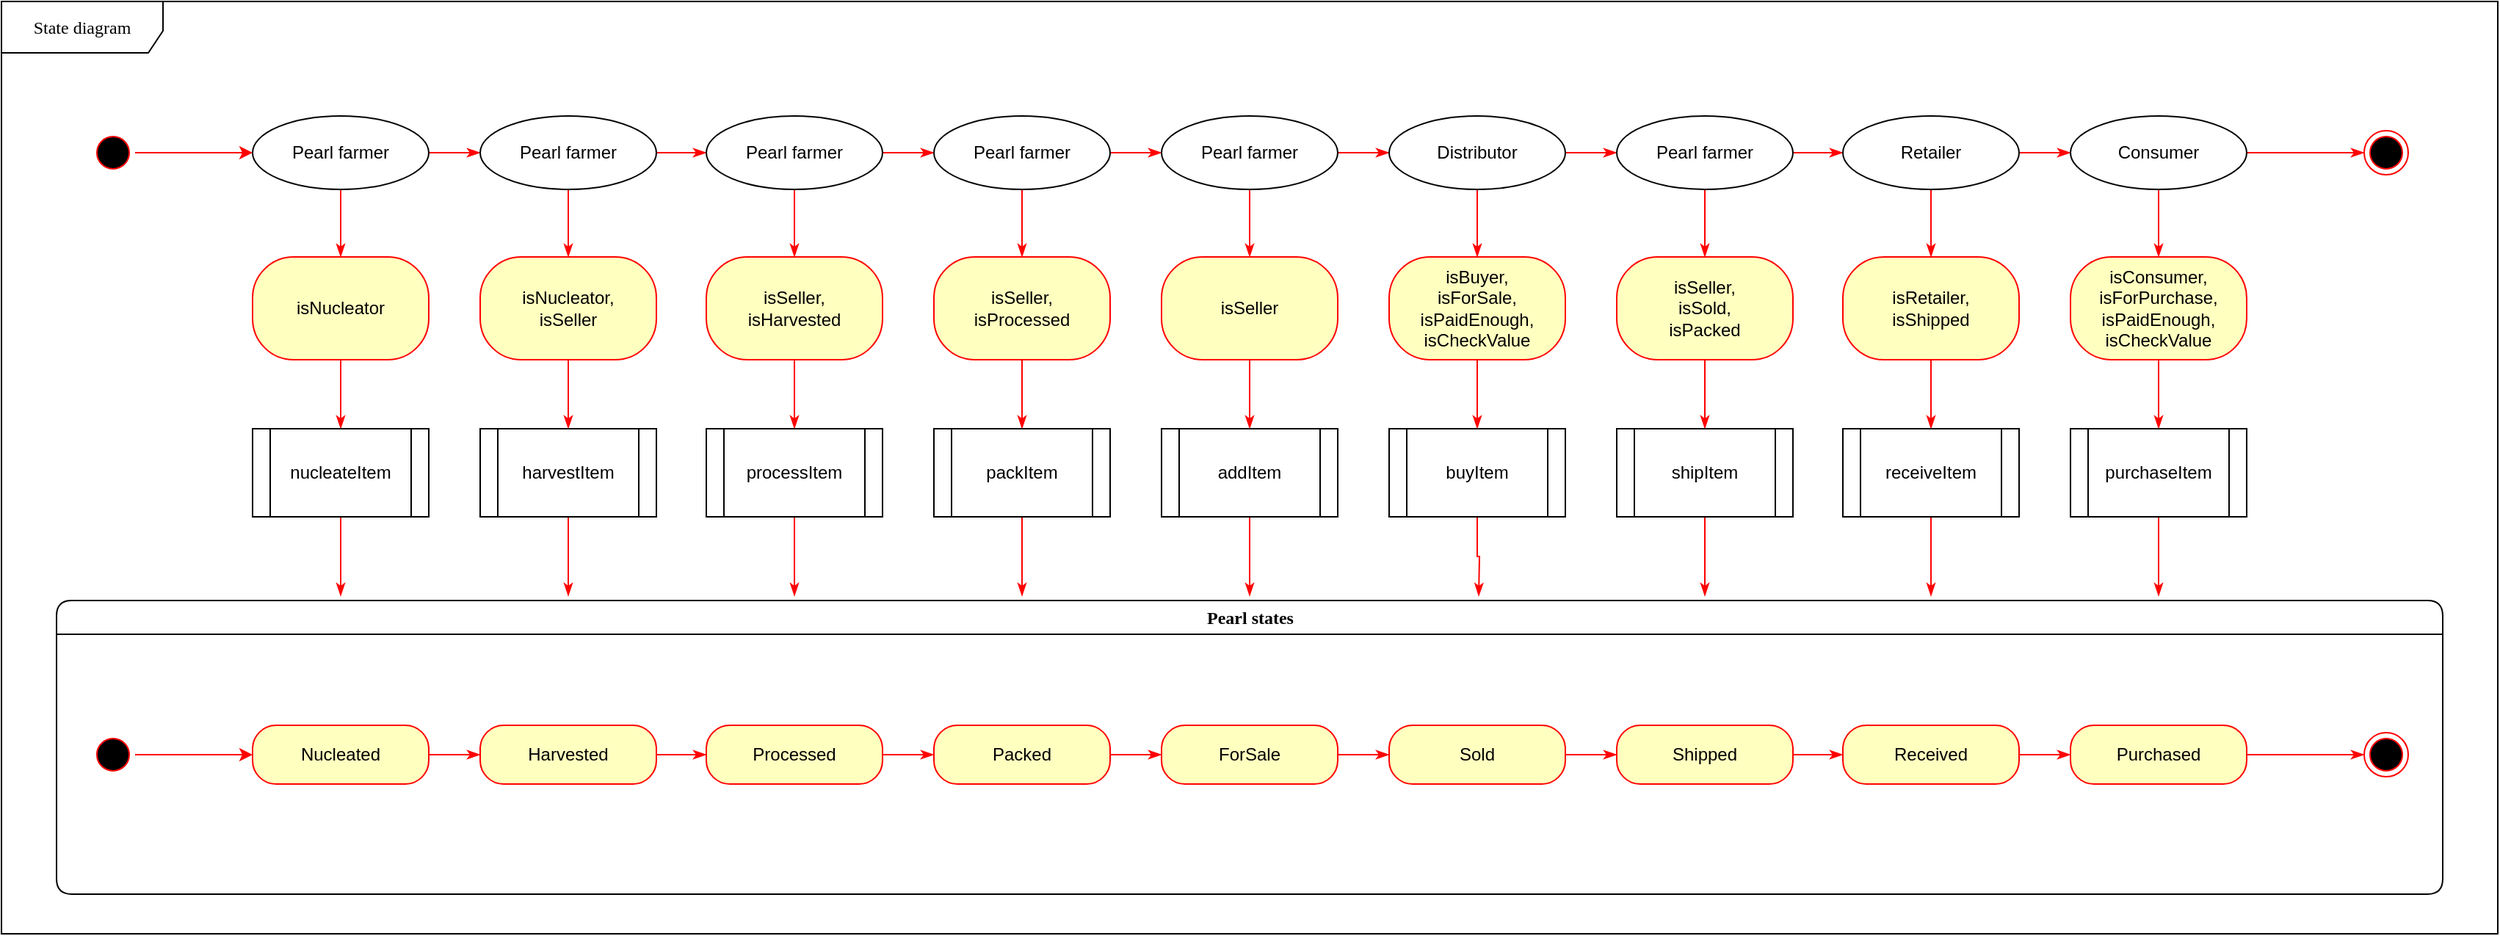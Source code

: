 <mxfile version="10.6.7" type="google"><diagram name="Page-1" id="58cdce13-f638-feb5-8d6f-7d28b1aa9fa0"><mxGraphModel dx="1394" dy="757" grid="1" gridSize="10" guides="1" tooltips="1" connect="1" arrows="1" fold="1" page="1" pageScale="1" pageWidth="2336" pageHeight="1654" background="#ffffff" math="0" shadow="0"><root><mxCell id="0"/><mxCell id="1" parent="0"/><mxCell id="2a3bc250acf0617d-8" value="State diagram" style="shape=umlFrame;whiteSpace=wrap;html=1;rounded=1;shadow=0;comic=0;labelBackgroundColor=none;strokeColor=#000000;strokeWidth=1;fillColor=#ffffff;fontFamily=Verdana;fontSize=12;fontColor=#000000;align=center;width=110;height=35;" parent="1" vertex="1"><mxGeometry x="49" y="35" width="1700" height="635" as="geometry"/></mxCell><mxCell id="EeRim4Vdl_x8WhY9RGJ6-29" value="" style="group" parent="1" vertex="1" connectable="0"><mxGeometry x="86.5" y="443" width="1625" height="200" as="geometry"/></mxCell><mxCell id="2a3bc250acf0617d-7" value="Pearl states" style="swimlane;whiteSpace=wrap;html=1;rounded=1;shadow=0;comic=0;labelBackgroundColor=none;strokeColor=#000000;strokeWidth=1;fillColor=#ffffff;fontFamily=Verdana;fontSize=12;fontColor=#000000;align=center;" parent="EeRim4Vdl_x8WhY9RGJ6-29" vertex="1"><mxGeometry width="1625" height="200" as="geometry"/></mxCell><mxCell id="EeRim4Vdl_x8WhY9RGJ6-28" value="" style="group" parent="EeRim4Vdl_x8WhY9RGJ6-29" vertex="1" connectable="0"><mxGeometry x="23.5" y="85" width="1578" height="40" as="geometry"/></mxCell><mxCell id="EeRim4Vdl_x8WhY9RGJ6-1" value="" style="ellipse;html=1;shape=startState;fillColor=#000000;strokeColor=#ff0000;" parent="EeRim4Vdl_x8WhY9RGJ6-28" vertex="1"><mxGeometry y="5" width="30" height="30" as="geometry"/></mxCell><mxCell id="EeRim4Vdl_x8WhY9RGJ6-7" value="Nucleated" style="rounded=1;whiteSpace=wrap;html=1;arcSize=40;fontColor=#000000;fillColor=#ffffc0;strokeColor=#ff0000;" parent="EeRim4Vdl_x8WhY9RGJ6-28" vertex="1"><mxGeometry x="110" width="120" height="40" as="geometry"/></mxCell><mxCell id="EeRim4Vdl_x8WhY9RGJ6-10" value="Harvested" style="rounded=1;whiteSpace=wrap;html=1;arcSize=40;fontColor=#000000;fillColor=#ffffc0;strokeColor=#ff0000;" parent="EeRim4Vdl_x8WhY9RGJ6-28" vertex="1"><mxGeometry x="265" width="120" height="40" as="geometry"/></mxCell><mxCell id="EeRim4Vdl_x8WhY9RGJ6-11" value="" style="edgeStyle=orthogonalEdgeStyle;rounded=0;orthogonalLoop=1;jettySize=auto;html=1;endArrow=classicThin;endFill=1;strokeColor=#FF0000;" parent="EeRim4Vdl_x8WhY9RGJ6-28" source="EeRim4Vdl_x8WhY9RGJ6-7" target="EeRim4Vdl_x8WhY9RGJ6-10" edge="1"><mxGeometry relative="1" as="geometry"/></mxCell><mxCell id="EeRim4Vdl_x8WhY9RGJ6-12" value="Processed" style="rounded=1;whiteSpace=wrap;html=1;arcSize=40;fontColor=#000000;fillColor=#ffffc0;strokeColor=#ff0000;" parent="EeRim4Vdl_x8WhY9RGJ6-28" vertex="1"><mxGeometry x="419" width="120" height="40" as="geometry"/></mxCell><mxCell id="EeRim4Vdl_x8WhY9RGJ6-13" value="" style="edgeStyle=orthogonalEdgeStyle;rounded=0;orthogonalLoop=1;jettySize=auto;html=1;endArrow=classicThin;endFill=1;strokeColor=#FF0000;" parent="EeRim4Vdl_x8WhY9RGJ6-28" source="EeRim4Vdl_x8WhY9RGJ6-10" target="EeRim4Vdl_x8WhY9RGJ6-12" edge="1"><mxGeometry relative="1" as="geometry"/></mxCell><mxCell id="EeRim4Vdl_x8WhY9RGJ6-14" value="Packed" style="rounded=1;whiteSpace=wrap;html=1;arcSize=40;fontColor=#000000;fillColor=#ffffc0;strokeColor=#ff0000;" parent="EeRim4Vdl_x8WhY9RGJ6-28" vertex="1"><mxGeometry x="574" width="120" height="40" as="geometry"/></mxCell><mxCell id="EeRim4Vdl_x8WhY9RGJ6-15" value="" style="edgeStyle=orthogonalEdgeStyle;rounded=0;orthogonalLoop=1;jettySize=auto;html=1;endArrow=classicThin;endFill=1;strokeColor=#FF0000;" parent="EeRim4Vdl_x8WhY9RGJ6-28" source="EeRim4Vdl_x8WhY9RGJ6-12" target="EeRim4Vdl_x8WhY9RGJ6-14" edge="1"><mxGeometry relative="1" as="geometry"/></mxCell><mxCell id="EeRim4Vdl_x8WhY9RGJ6-16" value="ForSale" style="rounded=1;whiteSpace=wrap;html=1;arcSize=40;fontColor=#000000;fillColor=#ffffc0;strokeColor=#ff0000;" parent="EeRim4Vdl_x8WhY9RGJ6-28" vertex="1"><mxGeometry x="729" width="120" height="40" as="geometry"/></mxCell><mxCell id="EeRim4Vdl_x8WhY9RGJ6-17" value="" style="edgeStyle=orthogonalEdgeStyle;rounded=0;orthogonalLoop=1;jettySize=auto;html=1;endArrow=classicThin;endFill=1;strokeColor=#FF0000;" parent="EeRim4Vdl_x8WhY9RGJ6-28" source="EeRim4Vdl_x8WhY9RGJ6-14" target="EeRim4Vdl_x8WhY9RGJ6-16" edge="1"><mxGeometry relative="1" as="geometry"/></mxCell><mxCell id="EeRim4Vdl_x8WhY9RGJ6-18" value="Sold" style="rounded=1;whiteSpace=wrap;html=1;arcSize=40;fontColor=#000000;fillColor=#ffffc0;strokeColor=#ff0000;" parent="EeRim4Vdl_x8WhY9RGJ6-28" vertex="1"><mxGeometry x="884" width="120" height="40" as="geometry"/></mxCell><mxCell id="EeRim4Vdl_x8WhY9RGJ6-19" value="" style="edgeStyle=orthogonalEdgeStyle;rounded=0;orthogonalLoop=1;jettySize=auto;html=1;endArrow=classicThin;endFill=1;strokeColor=#FF0000;" parent="EeRim4Vdl_x8WhY9RGJ6-28" source="EeRim4Vdl_x8WhY9RGJ6-16" target="EeRim4Vdl_x8WhY9RGJ6-18" edge="1"><mxGeometry relative="1" as="geometry"/></mxCell><mxCell id="EeRim4Vdl_x8WhY9RGJ6-20" value="Shipped" style="rounded=1;whiteSpace=wrap;html=1;arcSize=40;fontColor=#000000;fillColor=#ffffc0;strokeColor=#ff0000;" parent="EeRim4Vdl_x8WhY9RGJ6-28" vertex="1"><mxGeometry x="1039" width="120" height="40" as="geometry"/></mxCell><mxCell id="EeRim4Vdl_x8WhY9RGJ6-21" value="" style="edgeStyle=orthogonalEdgeStyle;rounded=0;orthogonalLoop=1;jettySize=auto;html=1;endArrow=classicThin;endFill=1;strokeColor=#FF0000;" parent="EeRim4Vdl_x8WhY9RGJ6-28" source="EeRim4Vdl_x8WhY9RGJ6-18" target="EeRim4Vdl_x8WhY9RGJ6-20" edge="1"><mxGeometry relative="1" as="geometry"/></mxCell><mxCell id="EeRim4Vdl_x8WhY9RGJ6-22" value="Received" style="rounded=1;whiteSpace=wrap;html=1;arcSize=40;fontColor=#000000;fillColor=#ffffc0;strokeColor=#ff0000;" parent="EeRim4Vdl_x8WhY9RGJ6-28" vertex="1"><mxGeometry x="1193" width="120" height="40" as="geometry"/></mxCell><mxCell id="EeRim4Vdl_x8WhY9RGJ6-23" value="" style="edgeStyle=orthogonalEdgeStyle;rounded=0;orthogonalLoop=1;jettySize=auto;html=1;endArrow=classicThin;endFill=1;strokeColor=#FF0000;" parent="EeRim4Vdl_x8WhY9RGJ6-28" source="EeRim4Vdl_x8WhY9RGJ6-20" target="EeRim4Vdl_x8WhY9RGJ6-22" edge="1"><mxGeometry relative="1" as="geometry"/></mxCell><mxCell id="EeRim4Vdl_x8WhY9RGJ6-24" value="Purchased" style="rounded=1;whiteSpace=wrap;html=1;arcSize=40;fontColor=#000000;fillColor=#ffffc0;strokeColor=#ff0000;" parent="EeRim4Vdl_x8WhY9RGJ6-28" vertex="1"><mxGeometry x="1348" width="120" height="40" as="geometry"/></mxCell><mxCell id="EeRim4Vdl_x8WhY9RGJ6-25" value="" style="edgeStyle=orthogonalEdgeStyle;rounded=0;orthogonalLoop=1;jettySize=auto;html=1;endArrow=classicThin;endFill=1;strokeColor=#FF0000;" parent="EeRim4Vdl_x8WhY9RGJ6-28" source="EeRim4Vdl_x8WhY9RGJ6-22" target="EeRim4Vdl_x8WhY9RGJ6-24" edge="1"><mxGeometry relative="1" as="geometry"/></mxCell><mxCell id="EeRim4Vdl_x8WhY9RGJ6-9" value="" style="endArrow=classic;html=1;entryX=0;entryY=0.5;entryDx=0;entryDy=0;exitX=1;exitY=0.5;exitDx=0;exitDy=0;strokeColor=#FF0000;" parent="EeRim4Vdl_x8WhY9RGJ6-28" source="EeRim4Vdl_x8WhY9RGJ6-1" target="EeRim4Vdl_x8WhY9RGJ6-7" edge="1"><mxGeometry width="50" height="50" relative="1" as="geometry"><mxPoint x="-80" y="270" as="sourcePoint"/><mxPoint x="-30" y="220" as="targetPoint"/></mxGeometry></mxCell><mxCell id="EeRim4Vdl_x8WhY9RGJ6-26" value="" style="ellipse;html=1;shape=endState;fillColor=#000000;strokeColor=#ff0000;" parent="EeRim4Vdl_x8WhY9RGJ6-28" vertex="1"><mxGeometry x="1548" y="5" width="30" height="30" as="geometry"/></mxCell><mxCell id="EeRim4Vdl_x8WhY9RGJ6-27" value="" style="edgeStyle=orthogonalEdgeStyle;rounded=0;orthogonalLoop=1;jettySize=auto;html=1;endArrow=classicThin;endFill=1;strokeColor=#FF0000;exitX=1;exitY=0.5;exitDx=0;exitDy=0;entryX=0;entryY=0.5;entryDx=0;entryDy=0;" parent="EeRim4Vdl_x8WhY9RGJ6-28" source="EeRim4Vdl_x8WhY9RGJ6-24" target="EeRim4Vdl_x8WhY9RGJ6-26" edge="1"><mxGeometry relative="1" as="geometry"><mxPoint x="1309" y="30" as="sourcePoint"/><mxPoint x="1389" y="30" as="targetPoint"/></mxGeometry></mxCell><mxCell id="EeRim4Vdl_x8WhY9RGJ6-74" value="" style="ellipse;html=1;shape=startState;fillColor=#000000;strokeColor=#ff0000;" parent="1" vertex="1"><mxGeometry x="110.0" y="123" width="30" height="30" as="geometry"/></mxCell><mxCell id="EeRim4Vdl_x8WhY9RGJ6-76" value="" style="ellipse;html=1;shape=endState;fillColor=#000000;strokeColor=#ff0000;" parent="1" vertex="1"><mxGeometry x="1658" y="123" width="30" height="30" as="geometry"/></mxCell><mxCell id="EeRim4Vdl_x8WhY9RGJ6-79" value="" style="endArrow=classic;html=1;strokeColor=#FF0000;exitX=1;exitY=0.5;exitDx=0;exitDy=0;" parent="1" source="EeRim4Vdl_x8WhY9RGJ6-74" target="EeRim4Vdl_x8WhY9RGJ6-80" edge="1"><mxGeometry width="50" height="50" relative="1" as="geometry"><mxPoint x="160" y="138" as="sourcePoint"/><mxPoint x="230.429" y="610.429" as="targetPoint"/></mxGeometry></mxCell><mxCell id="EeRim4Vdl_x8WhY9RGJ6-93" value="" style="edgeStyle=orthogonalEdgeStyle;rounded=0;orthogonalLoop=1;jettySize=auto;html=1;endArrow=classicThin;endFill=1;strokeColor=#FF0000;" parent="1" source="EeRim4Vdl_x8WhY9RGJ6-80" target="EeRim4Vdl_x8WhY9RGJ6-92" edge="1"><mxGeometry relative="1" as="geometry"/></mxCell><mxCell id="EeRim4Vdl_x8WhY9RGJ6-113" style="edgeStyle=orthogonalEdgeStyle;rounded=0;orthogonalLoop=1;jettySize=auto;html=1;exitX=0.5;exitY=1;exitDx=0;exitDy=0;entryX=0.5;entryY=0;entryDx=0;entryDy=0;endArrow=classicThin;endFill=1;strokeColor=#FF0000;" parent="1" source="EeRim4Vdl_x8WhY9RGJ6-80" target="EeRim4Vdl_x8WhY9RGJ6-109" edge="1"><mxGeometry relative="1" as="geometry"/></mxCell><mxCell id="EeRim4Vdl_x8WhY9RGJ6-80" value="Pearl farmer" style="ellipse;whiteSpace=wrap;html=1;" parent="1" vertex="1"><mxGeometry x="220.0" y="113" width="120" height="50" as="geometry"/></mxCell><mxCell id="EeRim4Vdl_x8WhY9RGJ6-95" value="" style="edgeStyle=orthogonalEdgeStyle;rounded=0;orthogonalLoop=1;jettySize=auto;html=1;endArrow=classicThin;endFill=1;strokeColor=#FF0000;" parent="1" source="EeRim4Vdl_x8WhY9RGJ6-92" target="EeRim4Vdl_x8WhY9RGJ6-94" edge="1"><mxGeometry relative="1" as="geometry"/></mxCell><mxCell id="EeRim4Vdl_x8WhY9RGJ6-150" style="edgeStyle=orthogonalEdgeStyle;rounded=0;orthogonalLoop=1;jettySize=auto;html=1;exitX=0.5;exitY=1;exitDx=0;exitDy=0;entryX=0.5;entryY=0;entryDx=0;entryDy=0;endArrow=classicThin;endFill=1;strokeColor=#FF0000;" parent="1" source="EeRim4Vdl_x8WhY9RGJ6-92" target="EeRim4Vdl_x8WhY9RGJ6-118" edge="1"><mxGeometry relative="1" as="geometry"/></mxCell><mxCell id="EeRim4Vdl_x8WhY9RGJ6-92" value="Pearl farmer" style="ellipse;whiteSpace=wrap;html=1;" parent="1" vertex="1"><mxGeometry x="375.0" y="113" width="120" height="50" as="geometry"/></mxCell><mxCell id="EeRim4Vdl_x8WhY9RGJ6-97" value="" style="edgeStyle=orthogonalEdgeStyle;rounded=0;orthogonalLoop=1;jettySize=auto;html=1;endArrow=classicThin;endFill=1;strokeColor=#FF0000;" parent="1" source="EeRim4Vdl_x8WhY9RGJ6-94" target="EeRim4Vdl_x8WhY9RGJ6-96" edge="1"><mxGeometry relative="1" as="geometry"/></mxCell><mxCell id="EeRim4Vdl_x8WhY9RGJ6-151" style="edgeStyle=orthogonalEdgeStyle;rounded=0;orthogonalLoop=1;jettySize=auto;html=1;exitX=0.5;exitY=1;exitDx=0;exitDy=0;entryX=0.5;entryY=0;entryDx=0;entryDy=0;endArrow=classicThin;endFill=1;strokeColor=#FF0000;" parent="1" source="EeRim4Vdl_x8WhY9RGJ6-94" target="EeRim4Vdl_x8WhY9RGJ6-119" edge="1"><mxGeometry relative="1" as="geometry"/></mxCell><mxCell id="EeRim4Vdl_x8WhY9RGJ6-94" value="Pearl farmer" style="ellipse;whiteSpace=wrap;html=1;" parent="1" vertex="1"><mxGeometry x="529.0" y="113" width="120" height="50" as="geometry"/></mxCell><mxCell id="EeRim4Vdl_x8WhY9RGJ6-99" value="" style="edgeStyle=orthogonalEdgeStyle;rounded=0;orthogonalLoop=1;jettySize=auto;html=1;endArrow=classicThin;endFill=1;strokeColor=#FF0000;" parent="1" source="EeRim4Vdl_x8WhY9RGJ6-96" target="EeRim4Vdl_x8WhY9RGJ6-98" edge="1"><mxGeometry relative="1" as="geometry"/></mxCell><mxCell id="EeRim4Vdl_x8WhY9RGJ6-152" style="edgeStyle=orthogonalEdgeStyle;rounded=0;orthogonalLoop=1;jettySize=auto;html=1;exitX=0.5;exitY=1;exitDx=0;exitDy=0;entryX=0.5;entryY=0;entryDx=0;entryDy=0;endArrow=classicThin;endFill=1;strokeColor=#FF0000;" parent="1" source="EeRim4Vdl_x8WhY9RGJ6-96" target="EeRim4Vdl_x8WhY9RGJ6-120" edge="1"><mxGeometry relative="1" as="geometry"/></mxCell><mxCell id="EeRim4Vdl_x8WhY9RGJ6-96" value="Pearl farmer" style="ellipse;whiteSpace=wrap;html=1;" parent="1" vertex="1"><mxGeometry x="684.0" y="113" width="120" height="50" as="geometry"/></mxCell><mxCell id="EeRim4Vdl_x8WhY9RGJ6-101" value="" style="edgeStyle=orthogonalEdgeStyle;rounded=0;orthogonalLoop=1;jettySize=auto;html=1;endArrow=classicThin;endFill=1;strokeColor=#FF0000;" parent="1" source="EeRim4Vdl_x8WhY9RGJ6-98" target="EeRim4Vdl_x8WhY9RGJ6-100" edge="1"><mxGeometry relative="1" as="geometry"/></mxCell><mxCell id="EeRim4Vdl_x8WhY9RGJ6-153" style="edgeStyle=orthogonalEdgeStyle;rounded=0;orthogonalLoop=1;jettySize=auto;html=1;exitX=0.5;exitY=1;exitDx=0;exitDy=0;entryX=0.5;entryY=0;entryDx=0;entryDy=0;endArrow=classicThin;endFill=1;strokeColor=#FF0000;" parent="1" source="EeRim4Vdl_x8WhY9RGJ6-98" target="EeRim4Vdl_x8WhY9RGJ6-121" edge="1"><mxGeometry relative="1" as="geometry"/></mxCell><mxCell id="EeRim4Vdl_x8WhY9RGJ6-98" value="Pearl farmer" style="ellipse;whiteSpace=wrap;html=1;" parent="1" vertex="1"><mxGeometry x="839.0" y="113" width="120" height="50" as="geometry"/></mxCell><mxCell id="EeRim4Vdl_x8WhY9RGJ6-103" value="" style="edgeStyle=orthogonalEdgeStyle;rounded=0;orthogonalLoop=1;jettySize=auto;html=1;endArrow=classicThin;endFill=1;strokeColor=#FF0000;" parent="1" source="EeRim4Vdl_x8WhY9RGJ6-100" target="EeRim4Vdl_x8WhY9RGJ6-102" edge="1"><mxGeometry relative="1" as="geometry"/></mxCell><mxCell id="EeRim4Vdl_x8WhY9RGJ6-154" style="edgeStyle=orthogonalEdgeStyle;rounded=0;orthogonalLoop=1;jettySize=auto;html=1;exitX=0.5;exitY=1;exitDx=0;exitDy=0;entryX=0.5;entryY=0;entryDx=0;entryDy=0;endArrow=classicThin;endFill=1;strokeColor=#FF0000;" parent="1" source="EeRim4Vdl_x8WhY9RGJ6-100" target="EeRim4Vdl_x8WhY9RGJ6-122" edge="1"><mxGeometry relative="1" as="geometry"/></mxCell><mxCell id="EeRim4Vdl_x8WhY9RGJ6-100" value="Distributor" style="ellipse;whiteSpace=wrap;html=1;" parent="1" vertex="1"><mxGeometry x="994.0" y="113" width="120" height="50" as="geometry"/></mxCell><mxCell id="EeRim4Vdl_x8WhY9RGJ6-105" value="" style="edgeStyle=orthogonalEdgeStyle;rounded=0;orthogonalLoop=1;jettySize=auto;html=1;endArrow=classicThin;endFill=1;strokeColor=#FF0000;" parent="1" source="EeRim4Vdl_x8WhY9RGJ6-102" target="EeRim4Vdl_x8WhY9RGJ6-104" edge="1"><mxGeometry relative="1" as="geometry"/></mxCell><mxCell id="EeRim4Vdl_x8WhY9RGJ6-155" style="edgeStyle=orthogonalEdgeStyle;rounded=0;orthogonalLoop=1;jettySize=auto;html=1;exitX=0.5;exitY=1;exitDx=0;exitDy=0;entryX=0.5;entryY=0;entryDx=0;entryDy=0;endArrow=classicThin;endFill=1;strokeColor=#FF0000;" parent="1" source="EeRim4Vdl_x8WhY9RGJ6-102" target="EeRim4Vdl_x8WhY9RGJ6-123" edge="1"><mxGeometry relative="1" as="geometry"/></mxCell><mxCell id="EeRim4Vdl_x8WhY9RGJ6-102" value="Pearl farmer" style="ellipse;whiteSpace=wrap;html=1;" parent="1" vertex="1"><mxGeometry x="1149.0" y="113" width="120" height="50" as="geometry"/></mxCell><mxCell id="EeRim4Vdl_x8WhY9RGJ6-107" value="" style="edgeStyle=orthogonalEdgeStyle;rounded=0;orthogonalLoop=1;jettySize=auto;html=1;endArrow=classicThin;endFill=1;strokeColor=#FF0000;" parent="1" source="EeRim4Vdl_x8WhY9RGJ6-104" target="EeRim4Vdl_x8WhY9RGJ6-106" edge="1"><mxGeometry relative="1" as="geometry"/></mxCell><mxCell id="EeRim4Vdl_x8WhY9RGJ6-156" style="edgeStyle=orthogonalEdgeStyle;rounded=0;orthogonalLoop=1;jettySize=auto;html=1;exitX=0.5;exitY=1;exitDx=0;exitDy=0;entryX=0.5;entryY=0;entryDx=0;entryDy=0;endArrow=classicThin;endFill=1;strokeColor=#FF0000;" parent="1" source="EeRim4Vdl_x8WhY9RGJ6-104" target="EeRim4Vdl_x8WhY9RGJ6-124" edge="1"><mxGeometry relative="1" as="geometry"/></mxCell><mxCell id="EeRim4Vdl_x8WhY9RGJ6-104" value="Retailer" style="ellipse;whiteSpace=wrap;html=1;" parent="1" vertex="1"><mxGeometry x="1303" y="113" width="120" height="50" as="geometry"/></mxCell><mxCell id="EeRim4Vdl_x8WhY9RGJ6-108" value="" style="edgeStyle=orthogonalEdgeStyle;rounded=0;orthogonalLoop=1;jettySize=auto;html=1;endArrow=classicThin;endFill=1;strokeColor=#FF0000;" parent="1" source="EeRim4Vdl_x8WhY9RGJ6-106" target="EeRim4Vdl_x8WhY9RGJ6-76" edge="1"><mxGeometry relative="1" as="geometry"/></mxCell><mxCell id="EeRim4Vdl_x8WhY9RGJ6-157" style="edgeStyle=orthogonalEdgeStyle;rounded=0;orthogonalLoop=1;jettySize=auto;html=1;exitX=0.5;exitY=1;exitDx=0;exitDy=0;entryX=0.5;entryY=0;entryDx=0;entryDy=0;endArrow=classicThin;endFill=1;strokeColor=#FF0000;" parent="1" source="EeRim4Vdl_x8WhY9RGJ6-106" target="EeRim4Vdl_x8WhY9RGJ6-125" edge="1"><mxGeometry relative="1" as="geometry"/></mxCell><mxCell id="EeRim4Vdl_x8WhY9RGJ6-106" value="Consumer" style="ellipse;whiteSpace=wrap;html=1;" parent="1" vertex="1"><mxGeometry x="1458" y="113" width="120" height="50" as="geometry"/></mxCell><mxCell id="EeRim4Vdl_x8WhY9RGJ6-141" style="edgeStyle=orthogonalEdgeStyle;rounded=0;orthogonalLoop=1;jettySize=auto;html=1;exitX=0.5;exitY=1;exitDx=0;exitDy=0;entryX=0.5;entryY=0;entryDx=0;entryDy=0;endArrow=classicThin;endFill=1;strokeColor=#FF0000;" parent="1" source="EeRim4Vdl_x8WhY9RGJ6-109" target="EeRim4Vdl_x8WhY9RGJ6-131" edge="1"><mxGeometry relative="1" as="geometry"/></mxCell><mxCell id="EeRim4Vdl_x8WhY9RGJ6-109" value="isNucleator&lt;br&gt;" style="rounded=1;whiteSpace=wrap;html=1;arcSize=40;fontColor=#000000;fillColor=#ffffc0;strokeColor=#ff0000;" parent="1" vertex="1"><mxGeometry x="220" y="209" width="120" height="70" as="geometry"/></mxCell><mxCell id="EeRim4Vdl_x8WhY9RGJ6-142" style="edgeStyle=orthogonalEdgeStyle;rounded=0;orthogonalLoop=1;jettySize=auto;html=1;exitX=0.5;exitY=1;exitDx=0;exitDy=0;entryX=0.5;entryY=0;entryDx=0;entryDy=0;endArrow=classicThin;endFill=1;strokeColor=#FF0000;" parent="1" source="EeRim4Vdl_x8WhY9RGJ6-118" target="EeRim4Vdl_x8WhY9RGJ6-133" edge="1"><mxGeometry relative="1" as="geometry"/></mxCell><mxCell id="EeRim4Vdl_x8WhY9RGJ6-118" value="isNucleator,&lt;br&gt;isSeller" style="rounded=1;whiteSpace=wrap;html=1;arcSize=40;fontColor=#000000;fillColor=#ffffc0;strokeColor=#ff0000;" parent="1" vertex="1"><mxGeometry x="375" y="209" width="120" height="70" as="geometry"/></mxCell><mxCell id="EeRim4Vdl_x8WhY9RGJ6-143" style="edgeStyle=orthogonalEdgeStyle;rounded=0;orthogonalLoop=1;jettySize=auto;html=1;exitX=0.5;exitY=1;exitDx=0;exitDy=0;entryX=0.5;entryY=0;entryDx=0;entryDy=0;endArrow=classicThin;endFill=1;strokeColor=#FF0000;" parent="1" source="EeRim4Vdl_x8WhY9RGJ6-119" target="EeRim4Vdl_x8WhY9RGJ6-134" edge="1"><mxGeometry relative="1" as="geometry"/></mxCell><mxCell id="EeRim4Vdl_x8WhY9RGJ6-119" value="isSeller,&lt;br&gt;isHarvested&lt;br&gt;" style="rounded=1;whiteSpace=wrap;html=1;arcSize=40;fontColor=#000000;fillColor=#ffffc0;strokeColor=#ff0000;" parent="1" vertex="1"><mxGeometry x="529" y="209" width="120" height="70" as="geometry"/></mxCell><mxCell id="EeRim4Vdl_x8WhY9RGJ6-144" style="edgeStyle=orthogonalEdgeStyle;rounded=0;orthogonalLoop=1;jettySize=auto;html=1;exitX=0.5;exitY=1;exitDx=0;exitDy=0;entryX=0.5;entryY=0;entryDx=0;entryDy=0;endArrow=classicThin;endFill=1;strokeColor=#FF0000;" parent="1" source="EeRim4Vdl_x8WhY9RGJ6-120" target="EeRim4Vdl_x8WhY9RGJ6-135" edge="1"><mxGeometry relative="1" as="geometry"/></mxCell><mxCell id="EeRim4Vdl_x8WhY9RGJ6-120" value="isSeller,&lt;br&gt;isProcessed&lt;br&gt;" style="rounded=1;whiteSpace=wrap;html=1;arcSize=40;fontColor=#000000;fillColor=#ffffc0;strokeColor=#ff0000;" parent="1" vertex="1"><mxGeometry x="684" y="209" width="120" height="70" as="geometry"/></mxCell><mxCell id="EeRim4Vdl_x8WhY9RGJ6-145" style="edgeStyle=orthogonalEdgeStyle;rounded=0;orthogonalLoop=1;jettySize=auto;html=1;exitX=0.5;exitY=1;exitDx=0;exitDy=0;entryX=0.5;entryY=0;entryDx=0;entryDy=0;endArrow=classicThin;endFill=1;strokeColor=#FF0000;" parent="1" source="EeRim4Vdl_x8WhY9RGJ6-121" target="EeRim4Vdl_x8WhY9RGJ6-136" edge="1"><mxGeometry relative="1" as="geometry"/></mxCell><mxCell id="EeRim4Vdl_x8WhY9RGJ6-121" value="isSeller" style="rounded=1;whiteSpace=wrap;html=1;arcSize=40;fontColor=#000000;fillColor=#ffffc0;strokeColor=#ff0000;" parent="1" vertex="1"><mxGeometry x="839" y="209" width="120" height="70" as="geometry"/></mxCell><mxCell id="EeRim4Vdl_x8WhY9RGJ6-146" style="edgeStyle=orthogonalEdgeStyle;rounded=0;orthogonalLoop=1;jettySize=auto;html=1;exitX=0.5;exitY=1;exitDx=0;exitDy=0;entryX=0.5;entryY=0;entryDx=0;entryDy=0;endArrow=classicThin;endFill=1;strokeColor=#FF0000;" parent="1" source="EeRim4Vdl_x8WhY9RGJ6-122" target="EeRim4Vdl_x8WhY9RGJ6-137" edge="1"><mxGeometry relative="1" as="geometry"/></mxCell><mxCell id="EeRim4Vdl_x8WhY9RGJ6-122" value="&lt;span&gt;isBuyer,&lt;/span&gt;&lt;br&gt;&lt;span&gt;isForSale,&lt;/span&gt;&lt;br&gt;&lt;span&gt;isPaidEnough,&lt;/span&gt;&lt;br&gt;&lt;span&gt;isCheckValue&lt;/span&gt;" style="rounded=1;whiteSpace=wrap;html=1;arcSize=40;fontColor=#000000;fillColor=#ffffc0;strokeColor=#ff0000;" parent="1" vertex="1"><mxGeometry x="994" y="209" width="120" height="70" as="geometry"/></mxCell><mxCell id="EeRim4Vdl_x8WhY9RGJ6-147" style="edgeStyle=orthogonalEdgeStyle;rounded=0;orthogonalLoop=1;jettySize=auto;html=1;exitX=0.5;exitY=1;exitDx=0;exitDy=0;entryX=0.5;entryY=0;entryDx=0;entryDy=0;endArrow=classicThin;endFill=1;strokeColor=#FF0000;" parent="1" source="EeRim4Vdl_x8WhY9RGJ6-123" target="EeRim4Vdl_x8WhY9RGJ6-138" edge="1"><mxGeometry relative="1" as="geometry"/></mxCell><mxCell id="EeRim4Vdl_x8WhY9RGJ6-123" value="isSeller,&lt;br&gt;isSold,&lt;br&gt;isPacked&lt;br&gt;" style="rounded=1;whiteSpace=wrap;html=1;arcSize=40;fontColor=#000000;fillColor=#ffffc0;strokeColor=#ff0000;" parent="1" vertex="1"><mxGeometry x="1149" y="209" width="120" height="70" as="geometry"/></mxCell><mxCell id="EeRim4Vdl_x8WhY9RGJ6-148" style="edgeStyle=orthogonalEdgeStyle;rounded=0;orthogonalLoop=1;jettySize=auto;html=1;exitX=0.5;exitY=1;exitDx=0;exitDy=0;endArrow=classicThin;endFill=1;strokeColor=#FF0000;" parent="1" source="EeRim4Vdl_x8WhY9RGJ6-124" target="EeRim4Vdl_x8WhY9RGJ6-139" edge="1"><mxGeometry relative="1" as="geometry"/></mxCell><mxCell id="EeRim4Vdl_x8WhY9RGJ6-124" value="isRetailer,&lt;br&gt;isShipped&lt;br&gt;" style="rounded=1;whiteSpace=wrap;html=1;arcSize=40;fontColor=#000000;fillColor=#ffffc0;strokeColor=#ff0000;" parent="1" vertex="1"><mxGeometry x="1303" y="209" width="120" height="70" as="geometry"/></mxCell><mxCell id="EeRim4Vdl_x8WhY9RGJ6-149" style="edgeStyle=orthogonalEdgeStyle;rounded=0;orthogonalLoop=1;jettySize=auto;html=1;exitX=0.5;exitY=1;exitDx=0;exitDy=0;entryX=0.5;entryY=0;entryDx=0;entryDy=0;endArrow=classicThin;endFill=1;strokeColor=#FF0000;" parent="1" source="EeRim4Vdl_x8WhY9RGJ6-125" target="EeRim4Vdl_x8WhY9RGJ6-140" edge="1"><mxGeometry relative="1" as="geometry"/></mxCell><mxCell id="EeRim4Vdl_x8WhY9RGJ6-125" value="isConsumer,&lt;br&gt;isForPurchase,&lt;br&gt;isPaidEnough,&lt;br&gt;isCheckValue&lt;br&gt;" style="rounded=1;whiteSpace=wrap;html=1;arcSize=40;fontColor=#000000;fillColor=#ffffc0;strokeColor=#ff0000;" parent="1" vertex="1"><mxGeometry x="1458" y="209" width="120" height="70" as="geometry"/></mxCell><mxCell id="EeRim4Vdl_x8WhY9RGJ6-158" style="edgeStyle=orthogonalEdgeStyle;rounded=0;orthogonalLoop=1;jettySize=auto;html=1;exitX=0.5;exitY=1;exitDx=0;exitDy=0;endArrow=classicThin;endFill=1;strokeColor=#FF0000;" parent="1" source="EeRim4Vdl_x8WhY9RGJ6-131" edge="1"><mxGeometry relative="1" as="geometry"><mxPoint x="280" y="440" as="targetPoint"/></mxGeometry></mxCell><mxCell id="EeRim4Vdl_x8WhY9RGJ6-131" value="nucleateItem" style="shape=process;whiteSpace=wrap;html=1;backgroundOutline=1;glass=0;" parent="1" vertex="1"><mxGeometry x="220" y="326" width="120" height="60" as="geometry"/></mxCell><mxCell id="EeRim4Vdl_x8WhY9RGJ6-159" style="edgeStyle=orthogonalEdgeStyle;rounded=0;orthogonalLoop=1;jettySize=auto;html=1;exitX=0.5;exitY=1;exitDx=0;exitDy=0;endArrow=classicThin;endFill=1;strokeColor=#FF0000;" parent="1" source="EeRim4Vdl_x8WhY9RGJ6-133" edge="1"><mxGeometry relative="1" as="geometry"><mxPoint x="435" y="440" as="targetPoint"/></mxGeometry></mxCell><mxCell id="EeRim4Vdl_x8WhY9RGJ6-133" value="harvestItem" style="shape=process;whiteSpace=wrap;html=1;backgroundOutline=1;glass=0;" parent="1" vertex="1"><mxGeometry x="375" y="326" width="120" height="60" as="geometry"/></mxCell><mxCell id="EeRim4Vdl_x8WhY9RGJ6-160" style="edgeStyle=orthogonalEdgeStyle;rounded=0;orthogonalLoop=1;jettySize=auto;html=1;exitX=0.5;exitY=1;exitDx=0;exitDy=0;endArrow=classicThin;endFill=1;strokeColor=#FF0000;" parent="1" source="EeRim4Vdl_x8WhY9RGJ6-134" edge="1"><mxGeometry relative="1" as="geometry"><mxPoint x="589" y="440" as="targetPoint"/></mxGeometry></mxCell><mxCell id="EeRim4Vdl_x8WhY9RGJ6-134" value="processItem" style="shape=process;whiteSpace=wrap;html=1;backgroundOutline=1;glass=0;" parent="1" vertex="1"><mxGeometry x="529" y="326" width="120" height="60" as="geometry"/></mxCell><mxCell id="EeRim4Vdl_x8WhY9RGJ6-161" style="edgeStyle=orthogonalEdgeStyle;rounded=0;orthogonalLoop=1;jettySize=auto;html=1;exitX=0.5;exitY=1;exitDx=0;exitDy=0;endArrow=classicThin;endFill=1;strokeColor=#FF0000;" parent="1" source="EeRim4Vdl_x8WhY9RGJ6-135" edge="1"><mxGeometry relative="1" as="geometry"><mxPoint x="744" y="440" as="targetPoint"/></mxGeometry></mxCell><mxCell id="EeRim4Vdl_x8WhY9RGJ6-135" value="packItem" style="shape=process;whiteSpace=wrap;html=1;backgroundOutline=1;glass=0;" parent="1" vertex="1"><mxGeometry x="684" y="326" width="120" height="60" as="geometry"/></mxCell><mxCell id="EeRim4Vdl_x8WhY9RGJ6-162" style="edgeStyle=orthogonalEdgeStyle;rounded=0;orthogonalLoop=1;jettySize=auto;html=1;exitX=0.5;exitY=1;exitDx=0;exitDy=0;endArrow=classicThin;endFill=1;strokeColor=#FF0000;" parent="1" source="EeRim4Vdl_x8WhY9RGJ6-136" edge="1"><mxGeometry relative="1" as="geometry"><mxPoint x="899" y="440" as="targetPoint"/></mxGeometry></mxCell><mxCell id="EeRim4Vdl_x8WhY9RGJ6-136" value="addItem" style="shape=process;whiteSpace=wrap;html=1;backgroundOutline=1;glass=0;" parent="1" vertex="1"><mxGeometry x="839" y="326" width="120" height="60" as="geometry"/></mxCell><mxCell id="EeRim4Vdl_x8WhY9RGJ6-163" style="edgeStyle=orthogonalEdgeStyle;rounded=0;orthogonalLoop=1;jettySize=auto;html=1;exitX=0.5;exitY=1;exitDx=0;exitDy=0;endArrow=classicThin;endFill=1;strokeColor=#FF0000;" parent="1" source="EeRim4Vdl_x8WhY9RGJ6-137" edge="1"><mxGeometry relative="1" as="geometry"><mxPoint x="1055" y="440" as="targetPoint"/></mxGeometry></mxCell><mxCell id="EeRim4Vdl_x8WhY9RGJ6-137" value="buyItem" style="shape=process;whiteSpace=wrap;html=1;backgroundOutline=1;glass=0;" parent="1" vertex="1"><mxGeometry x="994" y="326" width="120" height="60" as="geometry"/></mxCell><mxCell id="EeRim4Vdl_x8WhY9RGJ6-164" style="edgeStyle=orthogonalEdgeStyle;rounded=0;orthogonalLoop=1;jettySize=auto;html=1;exitX=0.5;exitY=1;exitDx=0;exitDy=0;endArrow=classicThin;endFill=1;strokeColor=#FF0000;" parent="1" source="EeRim4Vdl_x8WhY9RGJ6-138" edge="1"><mxGeometry relative="1" as="geometry"><mxPoint x="1209" y="440" as="targetPoint"/></mxGeometry></mxCell><mxCell id="EeRim4Vdl_x8WhY9RGJ6-138" value="shipItem" style="shape=process;whiteSpace=wrap;html=1;backgroundOutline=1;glass=0;" parent="1" vertex="1"><mxGeometry x="1149" y="326.0" width="120" height="60" as="geometry"/></mxCell><mxCell id="EeRim4Vdl_x8WhY9RGJ6-165" style="edgeStyle=orthogonalEdgeStyle;rounded=0;orthogonalLoop=1;jettySize=auto;html=1;exitX=0.5;exitY=1;exitDx=0;exitDy=0;endArrow=classicThin;endFill=1;strokeColor=#FF0000;" parent="1" source="EeRim4Vdl_x8WhY9RGJ6-139" edge="1"><mxGeometry relative="1" as="geometry"><mxPoint x="1363" y="440" as="targetPoint"/></mxGeometry></mxCell><mxCell id="EeRim4Vdl_x8WhY9RGJ6-139" value="receiveItem" style="shape=process;whiteSpace=wrap;html=1;backgroundOutline=1;glass=0;" parent="1" vertex="1"><mxGeometry x="1303" y="326" width="120" height="60" as="geometry"/></mxCell><mxCell id="EeRim4Vdl_x8WhY9RGJ6-167" style="edgeStyle=orthogonalEdgeStyle;rounded=0;orthogonalLoop=1;jettySize=auto;html=1;exitX=0.5;exitY=1;exitDx=0;exitDy=0;endArrow=classicThin;endFill=1;strokeColor=#FF0000;" parent="1" source="EeRim4Vdl_x8WhY9RGJ6-140" edge="1"><mxGeometry relative="1" as="geometry"><mxPoint x="1518" y="440" as="targetPoint"/></mxGeometry></mxCell><mxCell id="EeRim4Vdl_x8WhY9RGJ6-140" value="purchaseItem" style="shape=process;whiteSpace=wrap;html=1;backgroundOutline=1;glass=0;" parent="1" vertex="1"><mxGeometry x="1458" y="326" width="120" height="60" as="geometry"/></mxCell></root></mxGraphModel></diagram></mxfile>